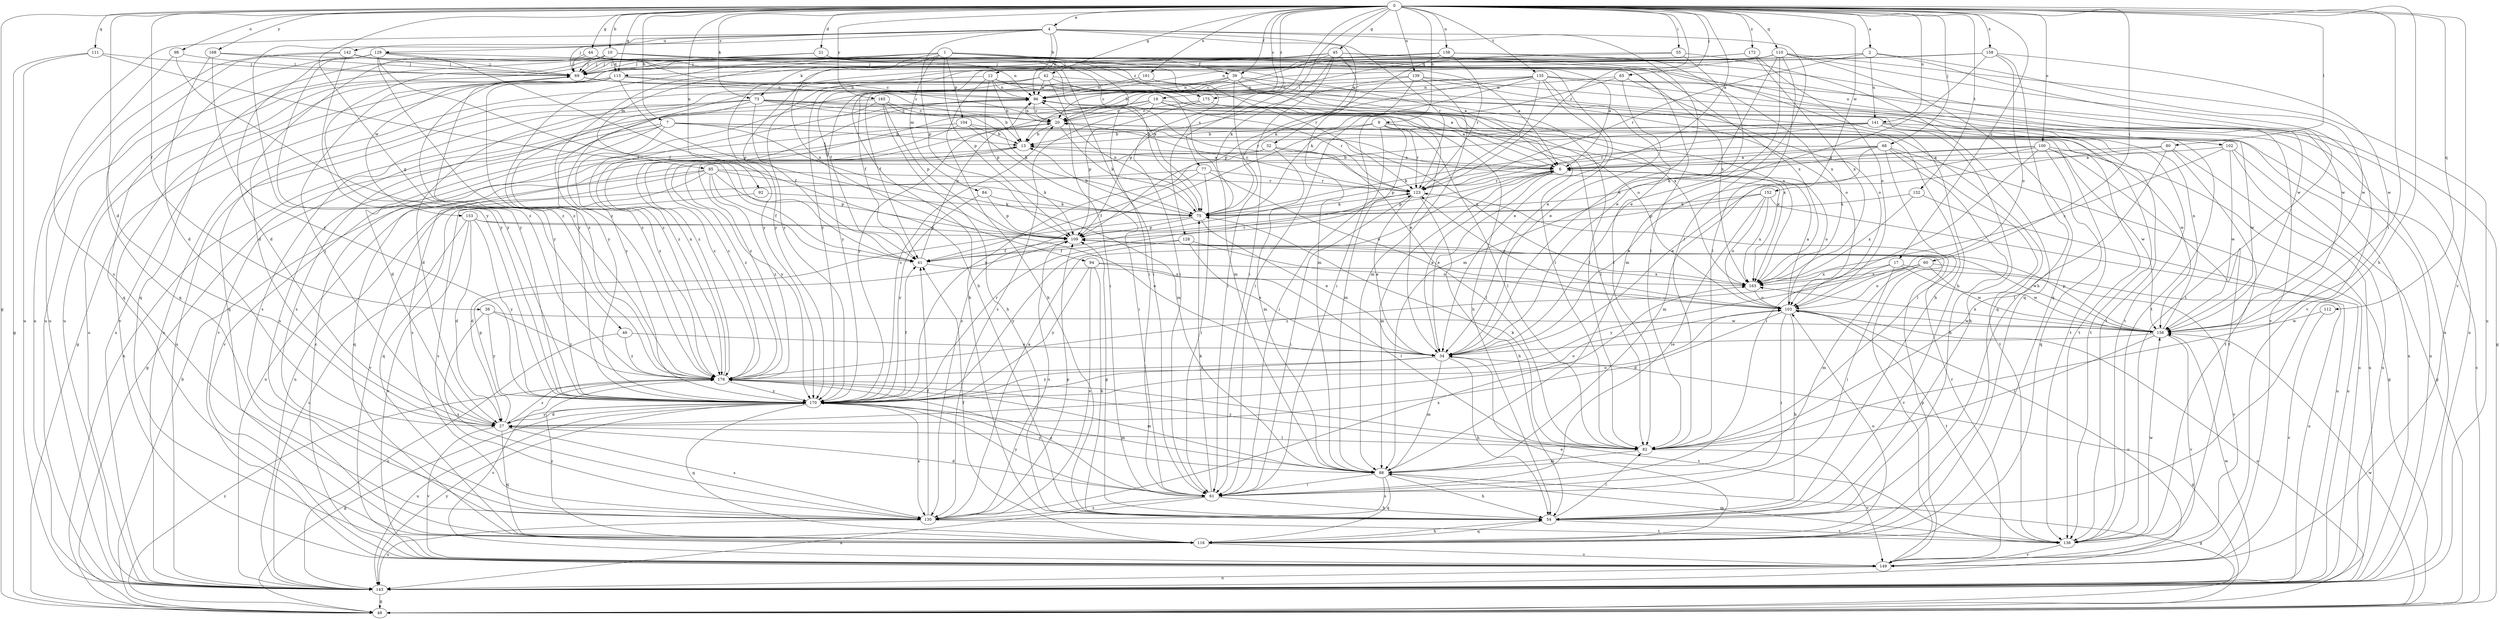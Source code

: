 strict digraph  {
0;
1;
2;
4;
6;
7;
9;
10;
12;
13;
17;
19;
20;
21;
27;
32;
34;
38;
39;
41;
42;
44;
45;
46;
48;
54;
55;
60;
61;
65;
68;
69;
73;
75;
77;
80;
82;
84;
85;
88;
92;
94;
96;
98;
100;
102;
103;
104;
109;
110;
111;
112;
115;
116;
123;
128;
129;
130;
132;
135;
136;
138;
139;
141;
142;
143;
149;
152;
153;
156;
158;
161;
163;
165;
168;
170;
172;
175;
176;
0 -> 2  [label=a];
0 -> 4  [label=a];
0 -> 6  [label=a];
0 -> 7  [label=b];
0 -> 9  [label=b];
0 -> 10  [label=b];
0 -> 17  [label=c];
0 -> 19  [label=c];
0 -> 21  [label=d];
0 -> 27  [label=d];
0 -> 38  [label=f];
0 -> 39  [label=f];
0 -> 42  [label=g];
0 -> 44  [label=g];
0 -> 45  [label=g];
0 -> 46  [label=g];
0 -> 48  [label=g];
0 -> 54  [label=h];
0 -> 55  [label=i];
0 -> 60  [label=i];
0 -> 65  [label=j];
0 -> 68  [label=j];
0 -> 73  [label=k];
0 -> 77  [label=l];
0 -> 80  [label=l];
0 -> 82  [label=l];
0 -> 92  [label=n];
0 -> 98  [label=o];
0 -> 100  [label=o];
0 -> 110  [label=q];
0 -> 111  [label=q];
0 -> 112  [label=q];
0 -> 115  [label=q];
0 -> 123  [label=r];
0 -> 128  [label=s];
0 -> 132  [label=t];
0 -> 135  [label=t];
0 -> 138  [label=u];
0 -> 139  [label=u];
0 -> 141  [label=u];
0 -> 149  [label=v];
0 -> 152  [label=w];
0 -> 158  [label=x];
0 -> 161  [label=x];
0 -> 165  [label=y];
0 -> 168  [label=y];
0 -> 172  [label=z];
0 -> 175  [label=z];
1 -> 6  [label=a];
1 -> 39  [label=f];
1 -> 61  [label=i];
1 -> 73  [label=k];
1 -> 84  [label=m];
1 -> 85  [label=m];
1 -> 94  [label=n];
1 -> 102  [label=o];
1 -> 104  [label=p];
1 -> 109  [label=p];
1 -> 153  [label=w];
1 -> 156  [label=w];
1 -> 170  [label=y];
1 -> 175  [label=z];
2 -> 69  [label=j];
2 -> 115  [label=q];
2 -> 123  [label=r];
2 -> 136  [label=t];
2 -> 141  [label=u];
2 -> 156  [label=w];
4 -> 12  [label=b];
4 -> 32  [label=e];
4 -> 34  [label=e];
4 -> 69  [label=j];
4 -> 82  [label=l];
4 -> 96  [label=n];
4 -> 109  [label=p];
4 -> 123  [label=r];
4 -> 129  [label=s];
4 -> 130  [label=s];
4 -> 142  [label=u];
4 -> 170  [label=y];
6 -> 13  [label=b];
6 -> 34  [label=e];
6 -> 88  [label=m];
6 -> 103  [label=o];
6 -> 109  [label=p];
6 -> 123  [label=r];
7 -> 13  [label=b];
7 -> 27  [label=d];
7 -> 48  [label=g];
7 -> 88  [label=m];
7 -> 130  [label=s];
7 -> 136  [label=t];
7 -> 163  [label=x];
7 -> 176  [label=z];
9 -> 13  [label=b];
9 -> 61  [label=i];
9 -> 82  [label=l];
9 -> 88  [label=m];
9 -> 123  [label=r];
9 -> 130  [label=s];
9 -> 143  [label=u];
9 -> 156  [label=w];
10 -> 6  [label=a];
10 -> 61  [label=i];
10 -> 69  [label=j];
10 -> 75  [label=k];
10 -> 82  [label=l];
10 -> 115  [label=q];
10 -> 116  [label=q];
10 -> 143  [label=u];
10 -> 170  [label=y];
12 -> 6  [label=a];
12 -> 13  [label=b];
12 -> 54  [label=h];
12 -> 82  [label=l];
12 -> 96  [label=n];
12 -> 109  [label=p];
12 -> 143  [label=u];
13 -> 6  [label=a];
13 -> 170  [label=y];
13 -> 176  [label=z];
17 -> 61  [label=i];
17 -> 149  [label=v];
17 -> 156  [label=w];
17 -> 163  [label=x];
17 -> 176  [label=z];
19 -> 6  [label=a];
19 -> 20  [label=c];
19 -> 123  [label=r];
19 -> 130  [label=s];
19 -> 136  [label=t];
19 -> 170  [label=y];
19 -> 176  [label=z];
20 -> 13  [label=b];
20 -> 75  [label=k];
20 -> 96  [label=n];
20 -> 136  [label=t];
21 -> 61  [label=i];
21 -> 69  [label=j];
21 -> 96  [label=n];
21 -> 123  [label=r];
21 -> 143  [label=u];
21 -> 176  [label=z];
27 -> 69  [label=j];
27 -> 82  [label=l];
27 -> 103  [label=o];
27 -> 109  [label=p];
27 -> 116  [label=q];
27 -> 130  [label=s];
27 -> 149  [label=v];
27 -> 170  [label=y];
27 -> 176  [label=z];
32 -> 6  [label=a];
32 -> 82  [label=l];
32 -> 88  [label=m];
32 -> 116  [label=q];
32 -> 130  [label=s];
34 -> 6  [label=a];
34 -> 48  [label=g];
34 -> 54  [label=h];
34 -> 88  [label=m];
34 -> 170  [label=y];
34 -> 176  [label=z];
38 -> 130  [label=s];
38 -> 156  [label=w];
38 -> 170  [label=y];
38 -> 176  [label=z];
39 -> 20  [label=c];
39 -> 41  [label=f];
39 -> 61  [label=i];
39 -> 82  [label=l];
39 -> 96  [label=n];
39 -> 103  [label=o];
39 -> 116  [label=q];
39 -> 170  [label=y];
41 -> 96  [label=n];
41 -> 123  [label=r];
41 -> 163  [label=x];
42 -> 54  [label=h];
42 -> 61  [label=i];
42 -> 88  [label=m];
42 -> 96  [label=n];
42 -> 116  [label=q];
42 -> 163  [label=x];
42 -> 170  [label=y];
44 -> 6  [label=a];
44 -> 20  [label=c];
44 -> 27  [label=d];
44 -> 69  [label=j];
45 -> 20  [label=c];
45 -> 54  [label=h];
45 -> 61  [label=i];
45 -> 69  [label=j];
45 -> 75  [label=k];
45 -> 88  [label=m];
45 -> 163  [label=x];
45 -> 170  [label=y];
45 -> 176  [label=z];
46 -> 34  [label=e];
46 -> 143  [label=u];
46 -> 176  [label=z];
48 -> 13  [label=b];
48 -> 20  [label=c];
48 -> 96  [label=n];
48 -> 103  [label=o];
48 -> 156  [label=w];
48 -> 176  [label=z];
54 -> 82  [label=l];
54 -> 109  [label=p];
54 -> 116  [label=q];
54 -> 136  [label=t];
55 -> 20  [label=c];
55 -> 34  [label=e];
55 -> 69  [label=j];
55 -> 116  [label=q];
60 -> 88  [label=m];
60 -> 103  [label=o];
60 -> 143  [label=u];
60 -> 156  [label=w];
60 -> 163  [label=x];
60 -> 170  [label=y];
61 -> 27  [label=d];
61 -> 54  [label=h];
61 -> 75  [label=k];
61 -> 130  [label=s];
61 -> 143  [label=u];
61 -> 170  [label=y];
61 -> 176  [label=z];
65 -> 34  [label=e];
65 -> 61  [label=i];
65 -> 96  [label=n];
65 -> 103  [label=o];
68 -> 6  [label=a];
68 -> 54  [label=h];
68 -> 75  [label=k];
68 -> 82  [label=l];
68 -> 88  [label=m];
68 -> 109  [label=p];
68 -> 136  [label=t];
68 -> 143  [label=u];
69 -> 96  [label=n];
69 -> 103  [label=o];
69 -> 143  [label=u];
69 -> 149  [label=v];
69 -> 163  [label=x];
73 -> 20  [label=c];
73 -> 27  [label=d];
73 -> 34  [label=e];
73 -> 41  [label=f];
73 -> 75  [label=k];
73 -> 130  [label=s];
73 -> 136  [label=t];
73 -> 143  [label=u];
73 -> 163  [label=x];
73 -> 170  [label=y];
75 -> 13  [label=b];
75 -> 27  [label=d];
75 -> 34  [label=e];
75 -> 96  [label=n];
75 -> 109  [label=p];
77 -> 41  [label=f];
77 -> 61  [label=i];
77 -> 103  [label=o];
77 -> 123  [label=r];
77 -> 143  [label=u];
80 -> 6  [label=a];
80 -> 34  [label=e];
80 -> 82  [label=l];
80 -> 136  [label=t];
80 -> 143  [label=u];
82 -> 75  [label=k];
82 -> 88  [label=m];
82 -> 149  [label=v];
82 -> 176  [label=z];
84 -> 75  [label=k];
84 -> 109  [label=p];
84 -> 170  [label=y];
85 -> 41  [label=f];
85 -> 75  [label=k];
85 -> 109  [label=p];
85 -> 116  [label=q];
85 -> 123  [label=r];
85 -> 143  [label=u];
85 -> 149  [label=v];
85 -> 176  [label=z];
88 -> 48  [label=g];
88 -> 54  [label=h];
88 -> 61  [label=i];
88 -> 116  [label=q];
88 -> 130  [label=s];
88 -> 170  [label=y];
92 -> 75  [label=k];
92 -> 130  [label=s];
94 -> 54  [label=h];
94 -> 82  [label=l];
94 -> 130  [label=s];
94 -> 163  [label=x];
94 -> 170  [label=y];
96 -> 20  [label=c];
96 -> 54  [label=h];
96 -> 123  [label=r];
96 -> 149  [label=v];
98 -> 69  [label=j];
98 -> 143  [label=u];
98 -> 176  [label=z];
100 -> 6  [label=a];
100 -> 34  [label=e];
100 -> 48  [label=g];
100 -> 61  [label=i];
100 -> 75  [label=k];
100 -> 116  [label=q];
100 -> 136  [label=t];
100 -> 156  [label=w];
102 -> 6  [label=a];
102 -> 48  [label=g];
102 -> 143  [label=u];
102 -> 156  [label=w];
102 -> 163  [label=x];
103 -> 6  [label=a];
103 -> 27  [label=d];
103 -> 54  [label=h];
103 -> 61  [label=i];
103 -> 123  [label=r];
103 -> 136  [label=t];
103 -> 143  [label=u];
103 -> 156  [label=w];
104 -> 13  [label=b];
104 -> 61  [label=i];
104 -> 149  [label=v];
104 -> 163  [label=x];
104 -> 176  [label=z];
109 -> 41  [label=f];
109 -> 130  [label=s];
109 -> 149  [label=v];
109 -> 156  [label=w];
110 -> 13  [label=b];
110 -> 34  [label=e];
110 -> 69  [label=j];
110 -> 82  [label=l];
110 -> 88  [label=m];
110 -> 96  [label=n];
110 -> 116  [label=q];
110 -> 143  [label=u];
110 -> 149  [label=v];
110 -> 170  [label=y];
111 -> 41  [label=f];
111 -> 48  [label=g];
111 -> 69  [label=j];
111 -> 143  [label=u];
112 -> 149  [label=v];
112 -> 156  [label=w];
115 -> 20  [label=c];
115 -> 48  [label=g];
115 -> 96  [label=n];
115 -> 109  [label=p];
115 -> 143  [label=u];
115 -> 170  [label=y];
115 -> 176  [label=z];
116 -> 34  [label=e];
116 -> 41  [label=f];
116 -> 54  [label=h];
116 -> 103  [label=o];
116 -> 149  [label=v];
116 -> 176  [label=z];
123 -> 20  [label=c];
123 -> 34  [label=e];
123 -> 54  [label=h];
123 -> 61  [label=i];
123 -> 75  [label=k];
128 -> 34  [label=e];
128 -> 41  [label=f];
128 -> 103  [label=o];
128 -> 170  [label=y];
129 -> 27  [label=d];
129 -> 34  [label=e];
129 -> 41  [label=f];
129 -> 54  [label=h];
129 -> 69  [label=j];
129 -> 116  [label=q];
129 -> 170  [label=y];
129 -> 176  [label=z];
130 -> 6  [label=a];
130 -> 41  [label=f];
130 -> 109  [label=p];
130 -> 136  [label=t];
130 -> 143  [label=u];
130 -> 163  [label=x];
132 -> 75  [label=k];
132 -> 143  [label=u];
132 -> 163  [label=x];
135 -> 34  [label=e];
135 -> 41  [label=f];
135 -> 48  [label=g];
135 -> 61  [label=i];
135 -> 82  [label=l];
135 -> 96  [label=n];
135 -> 109  [label=p];
135 -> 123  [label=r];
135 -> 136  [label=t];
135 -> 143  [label=u];
135 -> 176  [label=z];
136 -> 88  [label=m];
136 -> 149  [label=v];
136 -> 156  [label=w];
138 -> 69  [label=j];
138 -> 75  [label=k];
138 -> 123  [label=r];
138 -> 156  [label=w];
138 -> 163  [label=x];
138 -> 170  [label=y];
139 -> 75  [label=k];
139 -> 88  [label=m];
139 -> 96  [label=n];
139 -> 109  [label=p];
139 -> 143  [label=u];
139 -> 149  [label=v];
141 -> 13  [label=b];
141 -> 54  [label=h];
141 -> 123  [label=r];
141 -> 136  [label=t];
141 -> 143  [label=u];
141 -> 156  [label=w];
141 -> 170  [label=y];
141 -> 176  [label=z];
142 -> 69  [label=j];
142 -> 75  [label=k];
142 -> 116  [label=q];
142 -> 143  [label=u];
142 -> 170  [label=y];
143 -> 48  [label=g];
143 -> 156  [label=w];
143 -> 170  [label=y];
149 -> 20  [label=c];
149 -> 109  [label=p];
149 -> 123  [label=r];
149 -> 143  [label=u];
152 -> 61  [label=i];
152 -> 75  [label=k];
152 -> 103  [label=o];
152 -> 109  [label=p];
152 -> 143  [label=u];
152 -> 163  [label=x];
153 -> 27  [label=d];
153 -> 34  [label=e];
153 -> 109  [label=p];
153 -> 143  [label=u];
153 -> 149  [label=v];
153 -> 170  [label=y];
156 -> 34  [label=e];
156 -> 82  [label=l];
156 -> 96  [label=n];
156 -> 109  [label=p];
156 -> 149  [label=v];
156 -> 163  [label=x];
158 -> 41  [label=f];
158 -> 54  [label=h];
158 -> 69  [label=j];
158 -> 88  [label=m];
158 -> 103  [label=o];
158 -> 156  [label=w];
161 -> 54  [label=h];
161 -> 96  [label=n];
161 -> 176  [label=z];
163 -> 103  [label=o];
165 -> 13  [label=b];
165 -> 20  [label=c];
165 -> 54  [label=h];
165 -> 109  [label=p];
165 -> 130  [label=s];
165 -> 176  [label=z];
168 -> 27  [label=d];
168 -> 69  [label=j];
168 -> 163  [label=x];
168 -> 170  [label=y];
170 -> 20  [label=c];
170 -> 27  [label=d];
170 -> 41  [label=f];
170 -> 48  [label=g];
170 -> 88  [label=m];
170 -> 103  [label=o];
170 -> 116  [label=q];
170 -> 123  [label=r];
170 -> 130  [label=s];
170 -> 143  [label=u];
172 -> 69  [label=j];
172 -> 103  [label=o];
172 -> 163  [label=x];
172 -> 170  [label=y];
175 -> 20  [label=c];
175 -> 82  [label=l];
175 -> 109  [label=p];
176 -> 20  [label=c];
176 -> 88  [label=m];
176 -> 96  [label=n];
176 -> 136  [label=t];
176 -> 149  [label=v];
176 -> 170  [label=y];
}
